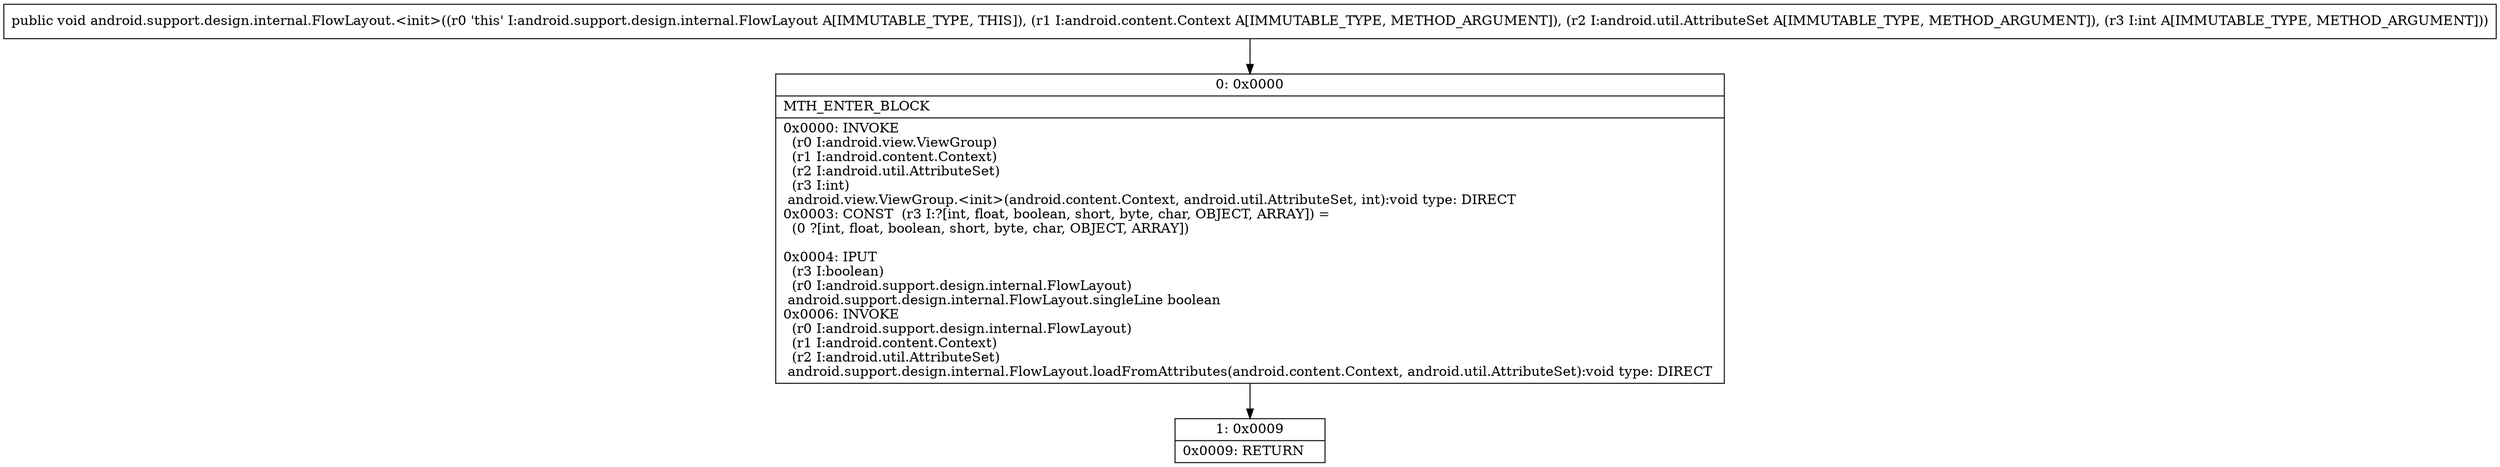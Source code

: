 digraph "CFG forandroid.support.design.internal.FlowLayout.\<init\>(Landroid\/content\/Context;Landroid\/util\/AttributeSet;I)V" {
Node_0 [shape=record,label="{0\:\ 0x0000|MTH_ENTER_BLOCK\l|0x0000: INVOKE  \l  (r0 I:android.view.ViewGroup)\l  (r1 I:android.content.Context)\l  (r2 I:android.util.AttributeSet)\l  (r3 I:int)\l android.view.ViewGroup.\<init\>(android.content.Context, android.util.AttributeSet, int):void type: DIRECT \l0x0003: CONST  (r3 I:?[int, float, boolean, short, byte, char, OBJECT, ARRAY]) = \l  (0 ?[int, float, boolean, short, byte, char, OBJECT, ARRAY])\l \l0x0004: IPUT  \l  (r3 I:boolean)\l  (r0 I:android.support.design.internal.FlowLayout)\l android.support.design.internal.FlowLayout.singleLine boolean \l0x0006: INVOKE  \l  (r0 I:android.support.design.internal.FlowLayout)\l  (r1 I:android.content.Context)\l  (r2 I:android.util.AttributeSet)\l android.support.design.internal.FlowLayout.loadFromAttributes(android.content.Context, android.util.AttributeSet):void type: DIRECT \l}"];
Node_1 [shape=record,label="{1\:\ 0x0009|0x0009: RETURN   \l}"];
MethodNode[shape=record,label="{public void android.support.design.internal.FlowLayout.\<init\>((r0 'this' I:android.support.design.internal.FlowLayout A[IMMUTABLE_TYPE, THIS]), (r1 I:android.content.Context A[IMMUTABLE_TYPE, METHOD_ARGUMENT]), (r2 I:android.util.AttributeSet A[IMMUTABLE_TYPE, METHOD_ARGUMENT]), (r3 I:int A[IMMUTABLE_TYPE, METHOD_ARGUMENT])) }"];
MethodNode -> Node_0;
Node_0 -> Node_1;
}

